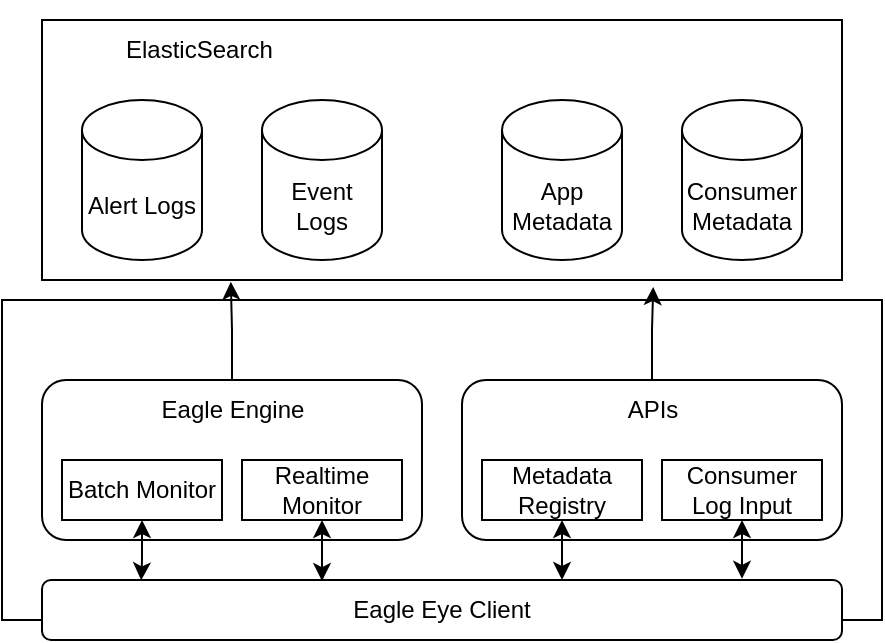 <mxfile version="21.4.0" type="device">
  <diagram name="Page-1" id="NIuV8RBpg_5D0fSmUPzC">
    <mxGraphModel dx="719" dy="563" grid="1" gridSize="10" guides="1" tooltips="1" connect="1" arrows="1" fold="1" page="1" pageScale="1" pageWidth="850" pageHeight="1100" math="0" shadow="0">
      <root>
        <mxCell id="0" />
        <mxCell id="1" parent="0" />
        <mxCell id="h7_Um3FKoTpPnNRgxbPx-30" value="" style="rounded=0;whiteSpace=wrap;html=1;" vertex="1" parent="1">
          <mxGeometry x="150" y="90" width="400" height="130" as="geometry" />
        </mxCell>
        <mxCell id="h7_Um3FKoTpPnNRgxbPx-22" value="" style="rounded=0;whiteSpace=wrap;html=1;" vertex="1" parent="1">
          <mxGeometry x="130" y="230" width="440" height="160" as="geometry" />
        </mxCell>
        <mxCell id="h7_Um3FKoTpPnNRgxbPx-4" value="ElasticSearch" style="text;html=1;strokeColor=none;fillColor=none;align=left;verticalAlign=middle;whiteSpace=wrap;rounded=0;" vertex="1" parent="1">
          <mxGeometry x="190" y="90" width="90" height="30" as="geometry" />
        </mxCell>
        <mxCell id="h7_Um3FKoTpPnNRgxbPx-31" style="edgeStyle=orthogonalEdgeStyle;rounded=0;orthogonalLoop=1;jettySize=auto;html=1;entryX=0.236;entryY=1.007;entryDx=0;entryDy=0;entryPerimeter=0;" edge="1" parent="1" source="h7_Um3FKoTpPnNRgxbPx-5" target="h7_Um3FKoTpPnNRgxbPx-30">
          <mxGeometry relative="1" as="geometry" />
        </mxCell>
        <mxCell id="h7_Um3FKoTpPnNRgxbPx-5" value="" style="rounded=1;whiteSpace=wrap;html=1;" vertex="1" parent="1">
          <mxGeometry x="150" y="270" width="190" height="80" as="geometry" />
        </mxCell>
        <mxCell id="h7_Um3FKoTpPnNRgxbPx-18" value="" style="edgeStyle=orthogonalEdgeStyle;rounded=0;orthogonalLoop=1;jettySize=auto;html=1;entryX=0.124;entryY=0.006;entryDx=0;entryDy=0;entryPerimeter=0;startArrow=classic;startFill=1;" edge="1" parent="1" source="h7_Um3FKoTpPnNRgxbPx-6" target="h7_Um3FKoTpPnNRgxbPx-11">
          <mxGeometry relative="1" as="geometry" />
        </mxCell>
        <mxCell id="h7_Um3FKoTpPnNRgxbPx-6" value="Batch Monitor" style="rounded=0;whiteSpace=wrap;html=1;" vertex="1" parent="1">
          <mxGeometry x="160" y="310" width="80" height="30" as="geometry" />
        </mxCell>
        <mxCell id="h7_Um3FKoTpPnNRgxbPx-19" value="" style="edgeStyle=orthogonalEdgeStyle;rounded=0;orthogonalLoop=1;jettySize=auto;html=1;entryX=0.35;entryY=0.018;entryDx=0;entryDy=0;entryPerimeter=0;startArrow=classic;startFill=1;" edge="1" parent="1" source="h7_Um3FKoTpPnNRgxbPx-8" target="h7_Um3FKoTpPnNRgxbPx-11">
          <mxGeometry relative="1" as="geometry" />
        </mxCell>
        <mxCell id="h7_Um3FKoTpPnNRgxbPx-8" value="Realtime Monitor" style="rounded=0;whiteSpace=wrap;html=1;" vertex="1" parent="1">
          <mxGeometry x="250" y="310" width="80" height="30" as="geometry" />
        </mxCell>
        <mxCell id="h7_Um3FKoTpPnNRgxbPx-9" value="Eagle Engine" style="text;html=1;strokeColor=none;fillColor=none;align=center;verticalAlign=middle;whiteSpace=wrap;rounded=0;" vertex="1" parent="1">
          <mxGeometry x="207.5" y="270" width="75" height="30" as="geometry" />
        </mxCell>
        <mxCell id="h7_Um3FKoTpPnNRgxbPx-11" value="Eagle Eye Client" style="rounded=1;whiteSpace=wrap;html=1;" vertex="1" parent="1">
          <mxGeometry x="150" y="370" width="400" height="30" as="geometry" />
        </mxCell>
        <mxCell id="h7_Um3FKoTpPnNRgxbPx-32" style="edgeStyle=orthogonalEdgeStyle;rounded=0;orthogonalLoop=1;jettySize=auto;html=1;entryX=0.764;entryY=1.027;entryDx=0;entryDy=0;entryPerimeter=0;" edge="1" parent="1" source="h7_Um3FKoTpPnNRgxbPx-12" target="h7_Um3FKoTpPnNRgxbPx-30">
          <mxGeometry relative="1" as="geometry" />
        </mxCell>
        <mxCell id="h7_Um3FKoTpPnNRgxbPx-12" value="" style="rounded=1;whiteSpace=wrap;html=1;" vertex="1" parent="1">
          <mxGeometry x="360" y="270" width="190" height="80" as="geometry" />
        </mxCell>
        <mxCell id="h7_Um3FKoTpPnNRgxbPx-20" value="" style="edgeStyle=orthogonalEdgeStyle;rounded=0;orthogonalLoop=1;jettySize=auto;html=1;startArrow=classic;startFill=1;" edge="1" parent="1" source="h7_Um3FKoTpPnNRgxbPx-13">
          <mxGeometry relative="1" as="geometry">
            <mxPoint x="410" y="370" as="targetPoint" />
          </mxGeometry>
        </mxCell>
        <mxCell id="h7_Um3FKoTpPnNRgxbPx-13" value="Metadata Registry" style="rounded=0;whiteSpace=wrap;html=1;" vertex="1" parent="1">
          <mxGeometry x="370" y="310" width="80" height="30" as="geometry" />
        </mxCell>
        <mxCell id="h7_Um3FKoTpPnNRgxbPx-21" value="" style="edgeStyle=orthogonalEdgeStyle;rounded=0;orthogonalLoop=1;jettySize=auto;html=1;entryX=0.875;entryY=-0.02;entryDx=0;entryDy=0;entryPerimeter=0;startArrow=classic;startFill=1;" edge="1" parent="1" source="h7_Um3FKoTpPnNRgxbPx-14" target="h7_Um3FKoTpPnNRgxbPx-11">
          <mxGeometry relative="1" as="geometry" />
        </mxCell>
        <mxCell id="h7_Um3FKoTpPnNRgxbPx-14" value="Consumer Log Input" style="rounded=0;whiteSpace=wrap;html=1;" vertex="1" parent="1">
          <mxGeometry x="460" y="310" width="80" height="30" as="geometry" />
        </mxCell>
        <mxCell id="h7_Um3FKoTpPnNRgxbPx-15" value="APIs" style="text;html=1;strokeColor=none;fillColor=none;align=center;verticalAlign=middle;whiteSpace=wrap;rounded=0;" vertex="1" parent="1">
          <mxGeometry x="417.5" y="270" width="75" height="30" as="geometry" />
        </mxCell>
        <mxCell id="h7_Um3FKoTpPnNRgxbPx-23" value="" style="shape=image;verticalLabelPosition=bottom;labelBackgroundColor=default;verticalAlign=top;aspect=fixed;imageAspect=0;image=https://upload.wikimedia.org/wikipedia/commons/thumb/4/44/Spring_Framework_Logo_2018.svg/1280px-Spring_Framework_Logo_2018.svg.png;" vertex="1" parent="1">
          <mxGeometry x="137.5" y="240" width="70" height="17.97" as="geometry" />
        </mxCell>
        <mxCell id="h7_Um3FKoTpPnNRgxbPx-24" value="" style="shape=image;verticalLabelPosition=bottom;labelBackgroundColor=default;verticalAlign=top;aspect=fixed;imageAspect=0;image=https://static.vecteezy.com/system/resources/previews/022/101/050/original/java-logo-transparent-free-png.png;" vertex="1" parent="1">
          <mxGeometry x="527.5" y="230" width="42.5" height="42.5" as="geometry" />
        </mxCell>
        <mxCell id="h7_Um3FKoTpPnNRgxbPx-25" value="Consumer Metadata" style="shape=cylinder3;whiteSpace=wrap;html=1;boundedLbl=1;backgroundOutline=1;size=15;" vertex="1" parent="1">
          <mxGeometry x="470" y="130" width="60" height="80" as="geometry" />
        </mxCell>
        <mxCell id="h7_Um3FKoTpPnNRgxbPx-26" value="Alert Logs" style="shape=cylinder3;whiteSpace=wrap;html=1;boundedLbl=1;backgroundOutline=1;size=15;" vertex="1" parent="1">
          <mxGeometry x="170" y="130" width="60" height="80" as="geometry" />
        </mxCell>
        <mxCell id="h7_Um3FKoTpPnNRgxbPx-28" value="Event Logs" style="shape=cylinder3;whiteSpace=wrap;html=1;boundedLbl=1;backgroundOutline=1;size=15;" vertex="1" parent="1">
          <mxGeometry x="260" y="130" width="60" height="80" as="geometry" />
        </mxCell>
        <mxCell id="h7_Um3FKoTpPnNRgxbPx-29" value="App Metadata" style="shape=cylinder3;whiteSpace=wrap;html=1;boundedLbl=1;backgroundOutline=1;size=15;" vertex="1" parent="1">
          <mxGeometry x="380" y="130" width="60" height="80" as="geometry" />
        </mxCell>
        <mxCell id="h7_Um3FKoTpPnNRgxbPx-3" value="" style="shape=image;verticalLabelPosition=bottom;labelBackgroundColor=default;verticalAlign=top;aspect=fixed;imageAspect=0;image=https://brandslogos.com/wp-content/uploads/thumbs/elastic-elasticsearch-logo-vector.svg;" vertex="1" parent="1">
          <mxGeometry x="150" y="80" width="50" height="50" as="geometry" />
        </mxCell>
      </root>
    </mxGraphModel>
  </diagram>
</mxfile>
